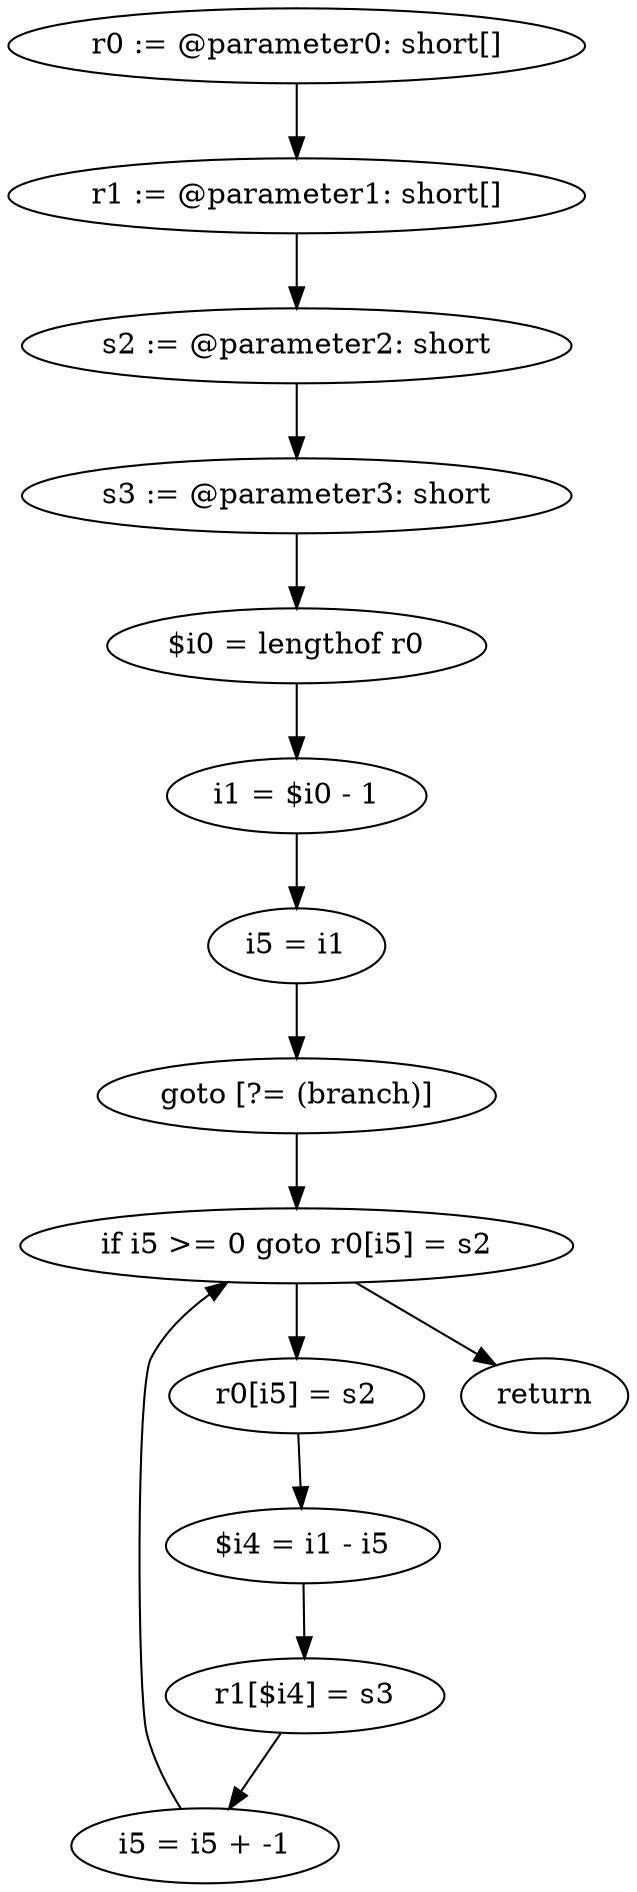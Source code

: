 digraph "unitGraph" {
    "r0 := @parameter0: short[]"
    "r1 := @parameter1: short[]"
    "s2 := @parameter2: short"
    "s3 := @parameter3: short"
    "$i0 = lengthof r0"
    "i1 = $i0 - 1"
    "i5 = i1"
    "goto [?= (branch)]"
    "r0[i5] = s2"
    "$i4 = i1 - i5"
    "r1[$i4] = s3"
    "i5 = i5 + -1"
    "if i5 >= 0 goto r0[i5] = s2"
    "return"
    "r0 := @parameter0: short[]"->"r1 := @parameter1: short[]";
    "r1 := @parameter1: short[]"->"s2 := @parameter2: short";
    "s2 := @parameter2: short"->"s3 := @parameter3: short";
    "s3 := @parameter3: short"->"$i0 = lengthof r0";
    "$i0 = lengthof r0"->"i1 = $i0 - 1";
    "i1 = $i0 - 1"->"i5 = i1";
    "i5 = i1"->"goto [?= (branch)]";
    "goto [?= (branch)]"->"if i5 >= 0 goto r0[i5] = s2";
    "r0[i5] = s2"->"$i4 = i1 - i5";
    "$i4 = i1 - i5"->"r1[$i4] = s3";
    "r1[$i4] = s3"->"i5 = i5 + -1";
    "i5 = i5 + -1"->"if i5 >= 0 goto r0[i5] = s2";
    "if i5 >= 0 goto r0[i5] = s2"->"return";
    "if i5 >= 0 goto r0[i5] = s2"->"r0[i5] = s2";
}
